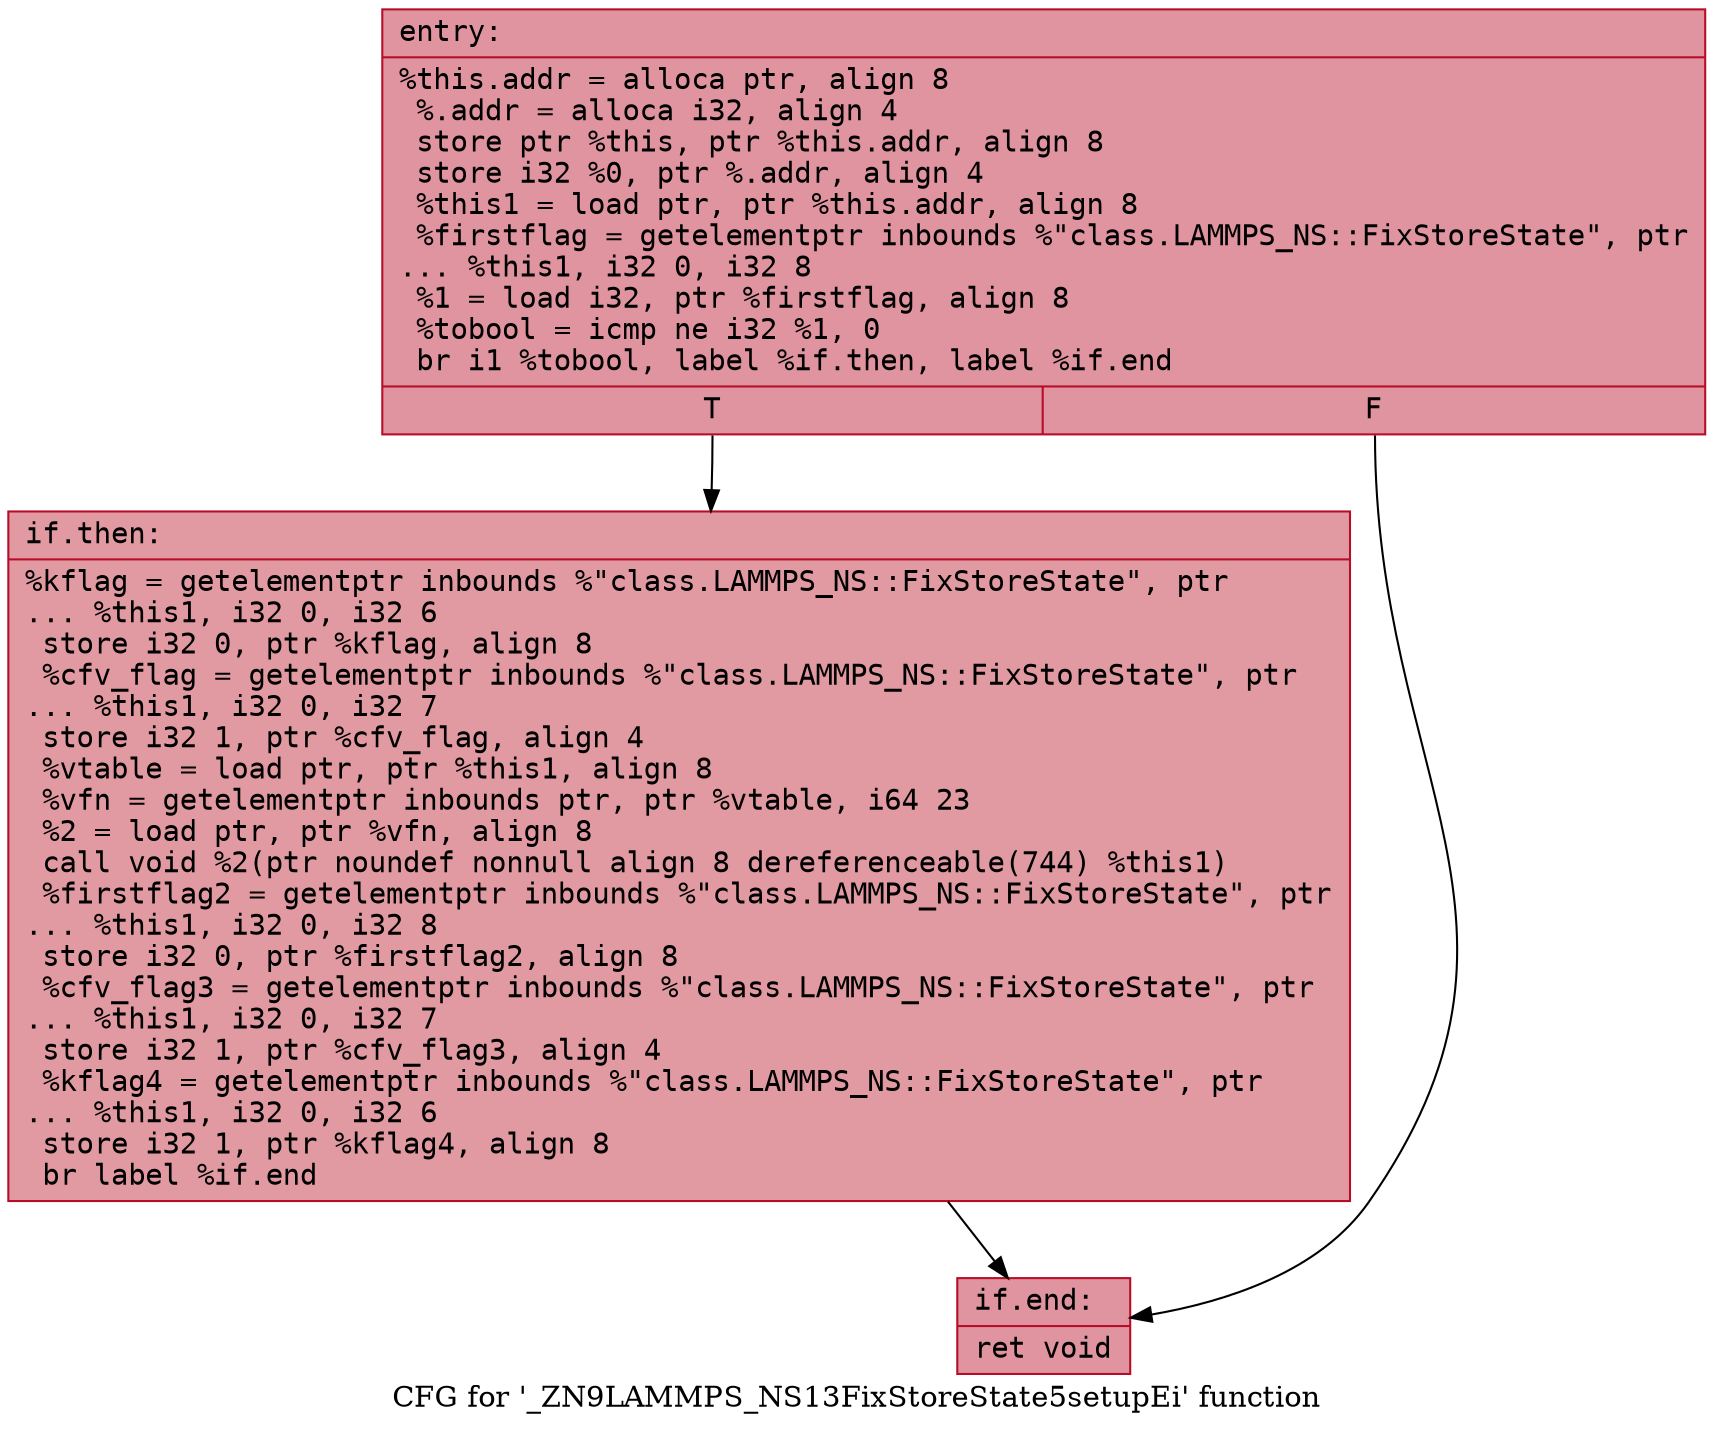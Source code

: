 digraph "CFG for '_ZN9LAMMPS_NS13FixStoreState5setupEi' function" {
	label="CFG for '_ZN9LAMMPS_NS13FixStoreState5setupEi' function";

	Node0x55b564a53d90 [shape=record,color="#b70d28ff", style=filled, fillcolor="#b70d2870" fontname="Courier",label="{entry:\l|  %this.addr = alloca ptr, align 8\l  %.addr = alloca i32, align 4\l  store ptr %this, ptr %this.addr, align 8\l  store i32 %0, ptr %.addr, align 4\l  %this1 = load ptr, ptr %this.addr, align 8\l  %firstflag = getelementptr inbounds %\"class.LAMMPS_NS::FixStoreState\", ptr\l... %this1, i32 0, i32 8\l  %1 = load i32, ptr %firstflag, align 8\l  %tobool = icmp ne i32 %1, 0\l  br i1 %tobool, label %if.then, label %if.end\l|{<s0>T|<s1>F}}"];
	Node0x55b564a53d90:s0 -> Node0x55b564a54260[tooltip="entry -> if.then\nProbability 62.50%" ];
	Node0x55b564a53d90:s1 -> Node0x55b564a542d0[tooltip="entry -> if.end\nProbability 37.50%" ];
	Node0x55b564a54260 [shape=record,color="#b70d28ff", style=filled, fillcolor="#bb1b2c70" fontname="Courier",label="{if.then:\l|  %kflag = getelementptr inbounds %\"class.LAMMPS_NS::FixStoreState\", ptr\l... %this1, i32 0, i32 6\l  store i32 0, ptr %kflag, align 8\l  %cfv_flag = getelementptr inbounds %\"class.LAMMPS_NS::FixStoreState\", ptr\l... %this1, i32 0, i32 7\l  store i32 1, ptr %cfv_flag, align 4\l  %vtable = load ptr, ptr %this1, align 8\l  %vfn = getelementptr inbounds ptr, ptr %vtable, i64 23\l  %2 = load ptr, ptr %vfn, align 8\l  call void %2(ptr noundef nonnull align 8 dereferenceable(744) %this1)\l  %firstflag2 = getelementptr inbounds %\"class.LAMMPS_NS::FixStoreState\", ptr\l... %this1, i32 0, i32 8\l  store i32 0, ptr %firstflag2, align 8\l  %cfv_flag3 = getelementptr inbounds %\"class.LAMMPS_NS::FixStoreState\", ptr\l... %this1, i32 0, i32 7\l  store i32 1, ptr %cfv_flag3, align 4\l  %kflag4 = getelementptr inbounds %\"class.LAMMPS_NS::FixStoreState\", ptr\l... %this1, i32 0, i32 6\l  store i32 1, ptr %kflag4, align 8\l  br label %if.end\l}"];
	Node0x55b564a54260 -> Node0x55b564a542d0[tooltip="if.then -> if.end\nProbability 100.00%" ];
	Node0x55b564a542d0 [shape=record,color="#b70d28ff", style=filled, fillcolor="#b70d2870" fontname="Courier",label="{if.end:\l|  ret void\l}"];
}
